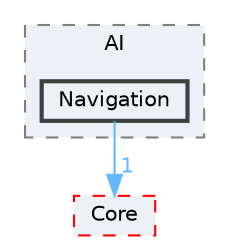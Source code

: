 digraph "Navigation"
{
 // INTERACTIVE_SVG=YES
 // LATEX_PDF_SIZE
  bgcolor="transparent";
  edge [fontname=Helvetica,fontsize=10,labelfontname=Helvetica,labelfontsize=10];
  node [fontname=Helvetica,fontsize=10,shape=box,height=0.2,width=0.4];
  compound=true
  subgraph clusterdir_d4b41d668f3c08be716939ad3f69f84c {
    graph [ bgcolor="#edf0f7", pencolor="grey50", label="AI", fontname=Helvetica,fontsize=10 style="filled,dashed", URL="dir_d4b41d668f3c08be716939ad3f69f84c.html",tooltip=""]
  dir_f0086654a2daab81c28f67a39282e74e [label="Navigation", fillcolor="#edf0f7", color="grey25", style="filled,bold", URL="dir_f0086654a2daab81c28f67a39282e74e.html",tooltip=""];
  }
  dir_0e6cddcc9caa1238c7f3774224afaa45 [label="Core", fillcolor="#edf0f7", color="red", style="filled,dashed", URL="dir_0e6cddcc9caa1238c7f3774224afaa45.html",tooltip=""];
  dir_f0086654a2daab81c28f67a39282e74e->dir_0e6cddcc9caa1238c7f3774224afaa45 [headlabel="1", labeldistance=1.5 headhref="dir_000683_000266.html" href="dir_000683_000266.html" color="steelblue1" fontcolor="steelblue1"];
}
